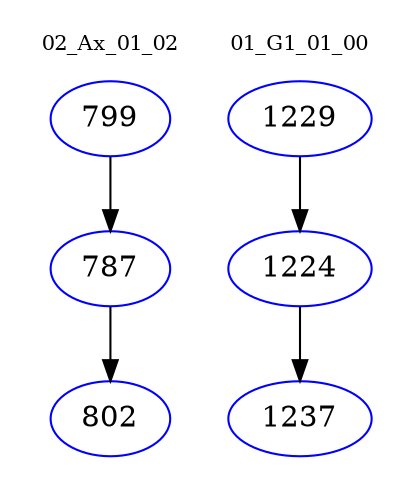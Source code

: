 digraph{
subgraph cluster_0 {
color = white
label = "02_Ax_01_02";
fontsize=10;
T0_799 [label="799", color="blue"]
T0_799 -> T0_787 [color="black"]
T0_787 [label="787", color="blue"]
T0_787 -> T0_802 [color="black"]
T0_802 [label="802", color="blue"]
}
subgraph cluster_1 {
color = white
label = "01_G1_01_00";
fontsize=10;
T1_1229 [label="1229", color="blue"]
T1_1229 -> T1_1224 [color="black"]
T1_1224 [label="1224", color="blue"]
T1_1224 -> T1_1237 [color="black"]
T1_1237 [label="1237", color="blue"]
}
}
